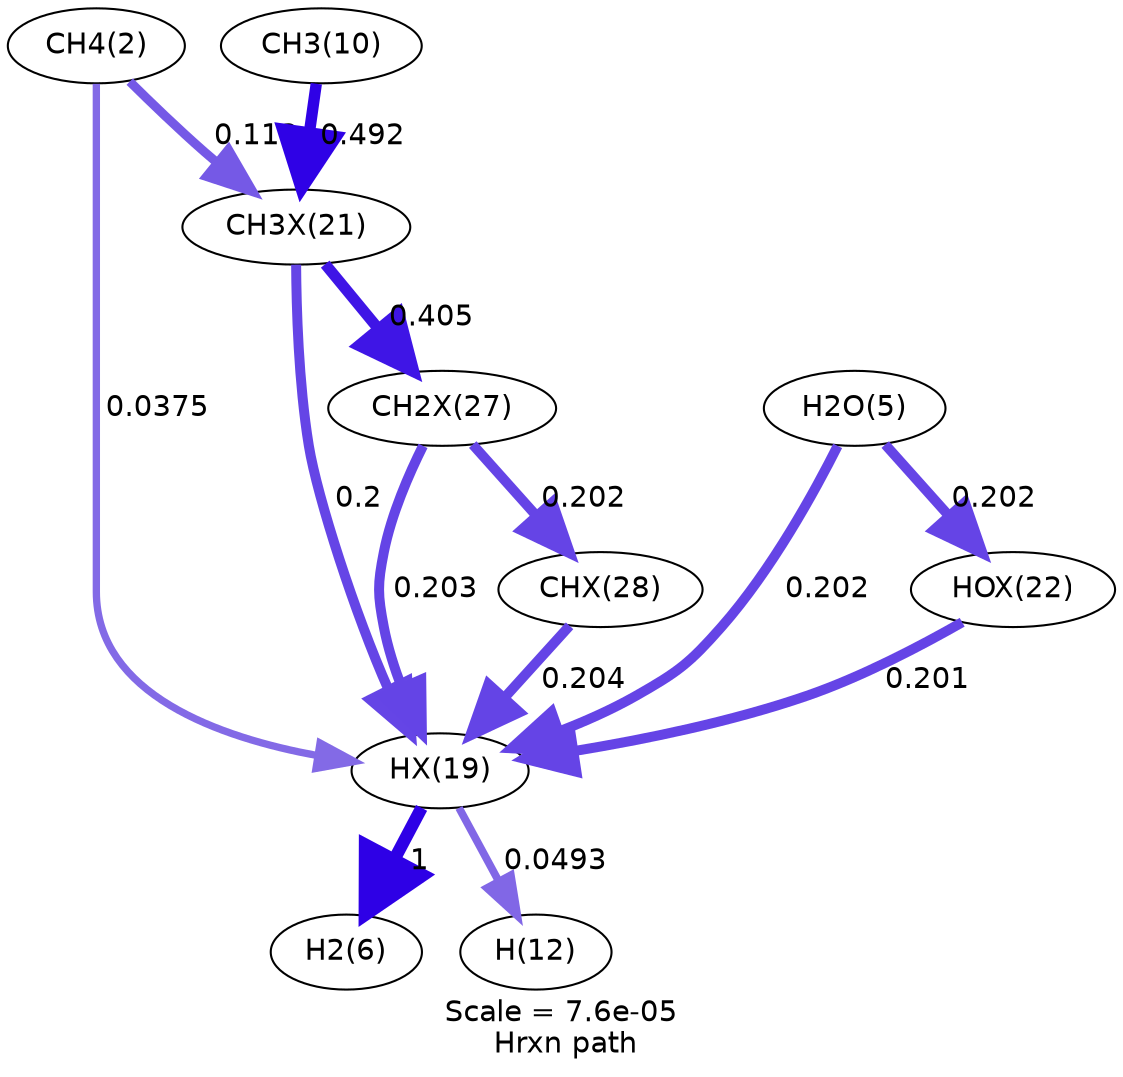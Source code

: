 digraph reaction_paths {
center=1;
s3 -> s23[fontname="Helvetica", penwidth=3.52, arrowsize=1.76, color="0.7, 0.538, 0.9"
, label=" 0.0375"];
s3 -> s25[fontname="Helvetica", penwidth=4.36, arrowsize=2.18, color="0.7, 0.613, 0.9"
, label=" 0.113"];
s23 -> s7[fontname="Helvetica", penwidth=6, arrowsize=3, color="0.7, 1.5, 0.9"
, label=" 1"];
s23 -> s13[fontname="Helvetica", penwidth=3.73, arrowsize=1.86, color="0.7, 0.549, 0.9"
, label=" 0.0493"];
s26 -> s23[fontname="Helvetica", penwidth=4.79, arrowsize=2.39, color="0.7, 0.701, 0.9"
, label=" 0.201"];
s6 -> s23[fontname="Helvetica", penwidth=4.79, arrowsize=2.4, color="0.7, 0.702, 0.9"
, label=" 0.202"];
s25 -> s23[fontname="Helvetica", penwidth=4.79, arrowsize=2.39, color="0.7, 0.7, 0.9"
, label=" 0.2"];
s31 -> s23[fontname="Helvetica", penwidth=4.8, arrowsize=2.4, color="0.7, 0.703, 0.9"
, label=" 0.203"];
s32 -> s23[fontname="Helvetica", penwidth=4.8, arrowsize=2.4, color="0.7, 0.704, 0.9"
, label=" 0.204"];
s6 -> s26[fontname="Helvetica", penwidth=4.79, arrowsize=2.4, color="0.7, 0.702, 0.9"
, label=" 0.202"];
s11 -> s25[fontname="Helvetica", penwidth=5.46, arrowsize=2.73, color="0.7, 0.992, 0.9"
, label=" 0.492"];
s25 -> s31[fontname="Helvetica", penwidth=5.32, arrowsize=2.66, color="0.7, 0.905, 0.9"
, label=" 0.405"];
s31 -> s32[fontname="Helvetica", penwidth=4.79, arrowsize=2.4, color="0.7, 0.702, 0.9"
, label=" 0.202"];
s3 [ fontname="Helvetica", label="CH4(2)"];
s6 [ fontname="Helvetica", label="H2O(5)"];
s7 [ fontname="Helvetica", label="H2(6)"];
s11 [ fontname="Helvetica", label="CH3(10)"];
s13 [ fontname="Helvetica", label="H(12)"];
s23 [ fontname="Helvetica", label="HX(19)"];
s25 [ fontname="Helvetica", label="CH3X(21)"];
s26 [ fontname="Helvetica", label="HOX(22)"];
s31 [ fontname="Helvetica", label="CH2X(27)"];
s32 [ fontname="Helvetica", label="CHX(28)"];
 label = "Scale = 7.6e-05\l Hrxn path";
 fontname = "Helvetica";
}
